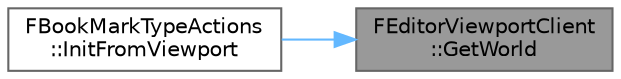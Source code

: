 digraph "FEditorViewportClient::GetWorld"
{
 // INTERACTIVE_SVG=YES
 // LATEX_PDF_SIZE
  bgcolor="transparent";
  edge [fontname=Helvetica,fontsize=10,labelfontname=Helvetica,labelfontsize=10];
  node [fontname=Helvetica,fontsize=10,shape=box,height=0.2,width=0.4];
  rankdir="RL";
  Node1 [id="Node000001",label="FEditorViewportClient\l::GetWorld",height=0.2,width=0.4,color="gray40", fillcolor="grey60", style="filled", fontcolor="black",tooltip="Use the viewports Scene to get a world."];
  Node1 -> Node2 [id="edge1_Node000001_Node000002",dir="back",color="steelblue1",style="solid",tooltip=" "];
  Node2 [id="Node000002",label="FBookMarkTypeActions\l::InitFromViewport",height=0.2,width=0.4,color="grey40", fillcolor="white", style="filled",URL="$d6/dd0/classFBookMarkTypeActions.html#a10b14a07a93611287643016acb60e671",tooltip="Called to initialize the given bookmark from the given Viewport."];
}
